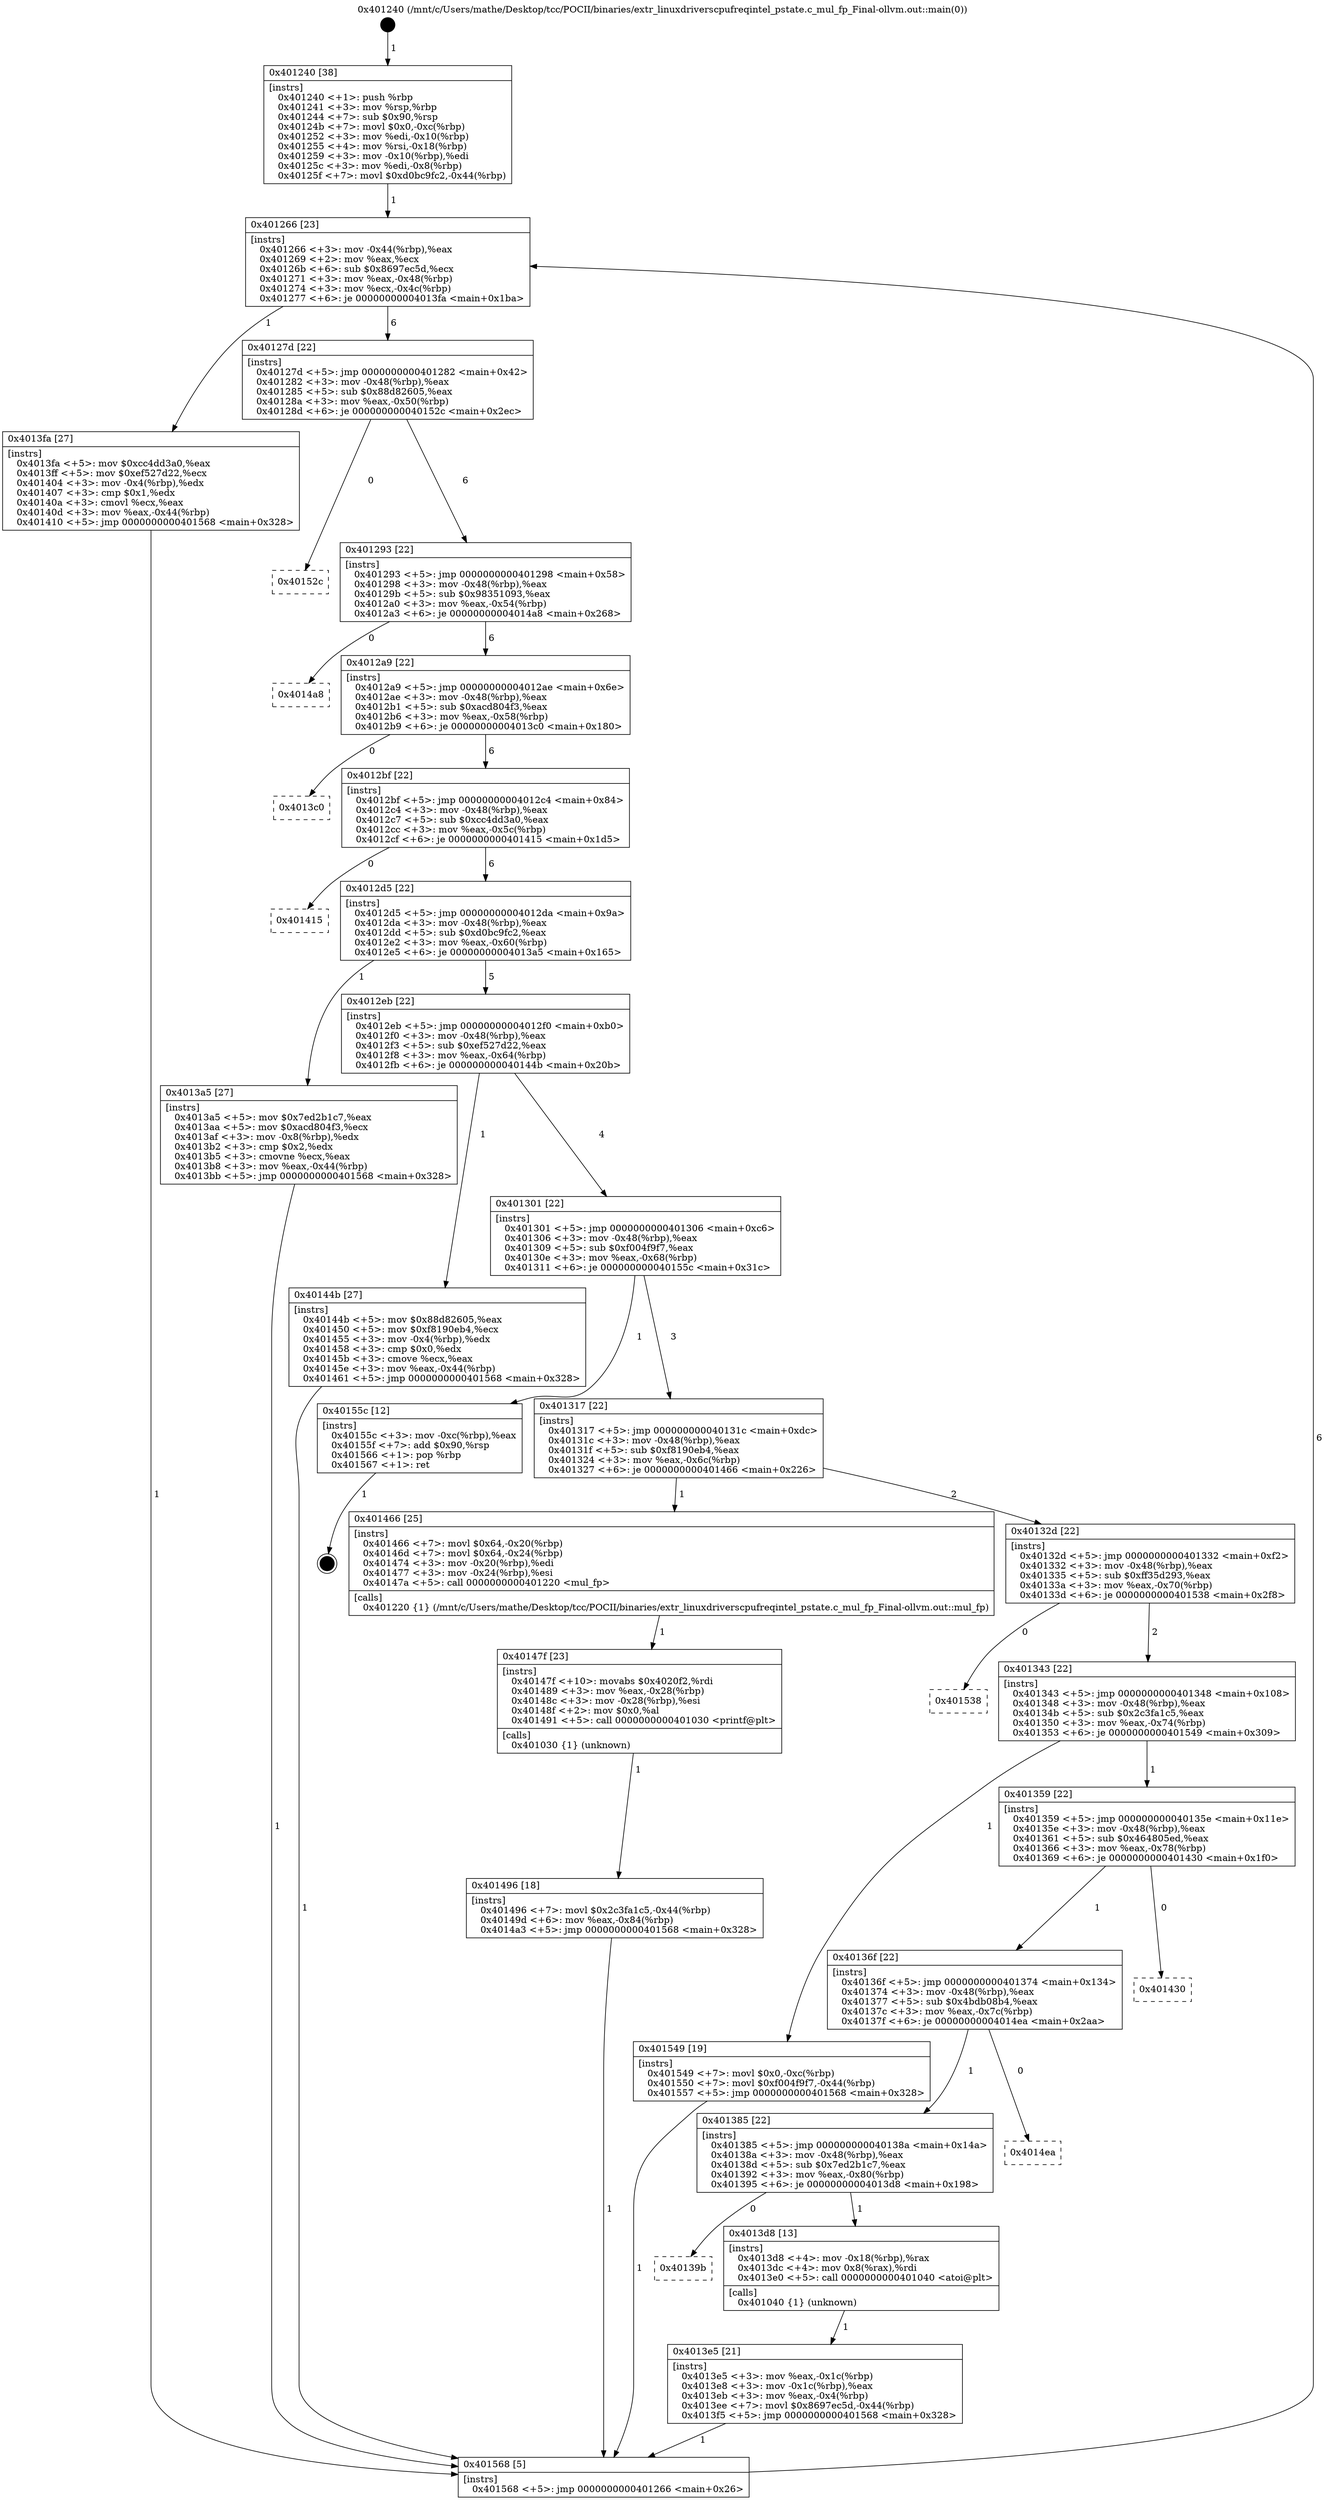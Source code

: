 digraph "0x401240" {
  label = "0x401240 (/mnt/c/Users/mathe/Desktop/tcc/POCII/binaries/extr_linuxdriverscpufreqintel_pstate.c_mul_fp_Final-ollvm.out::main(0))"
  labelloc = "t"
  node[shape=record]

  Entry [label="",width=0.3,height=0.3,shape=circle,fillcolor=black,style=filled]
  "0x401266" [label="{
     0x401266 [23]\l
     | [instrs]\l
     &nbsp;&nbsp;0x401266 \<+3\>: mov -0x44(%rbp),%eax\l
     &nbsp;&nbsp;0x401269 \<+2\>: mov %eax,%ecx\l
     &nbsp;&nbsp;0x40126b \<+6\>: sub $0x8697ec5d,%ecx\l
     &nbsp;&nbsp;0x401271 \<+3\>: mov %eax,-0x48(%rbp)\l
     &nbsp;&nbsp;0x401274 \<+3\>: mov %ecx,-0x4c(%rbp)\l
     &nbsp;&nbsp;0x401277 \<+6\>: je 00000000004013fa \<main+0x1ba\>\l
  }"]
  "0x4013fa" [label="{
     0x4013fa [27]\l
     | [instrs]\l
     &nbsp;&nbsp;0x4013fa \<+5\>: mov $0xcc4dd3a0,%eax\l
     &nbsp;&nbsp;0x4013ff \<+5\>: mov $0xef527d22,%ecx\l
     &nbsp;&nbsp;0x401404 \<+3\>: mov -0x4(%rbp),%edx\l
     &nbsp;&nbsp;0x401407 \<+3\>: cmp $0x1,%edx\l
     &nbsp;&nbsp;0x40140a \<+3\>: cmovl %ecx,%eax\l
     &nbsp;&nbsp;0x40140d \<+3\>: mov %eax,-0x44(%rbp)\l
     &nbsp;&nbsp;0x401410 \<+5\>: jmp 0000000000401568 \<main+0x328\>\l
  }"]
  "0x40127d" [label="{
     0x40127d [22]\l
     | [instrs]\l
     &nbsp;&nbsp;0x40127d \<+5\>: jmp 0000000000401282 \<main+0x42\>\l
     &nbsp;&nbsp;0x401282 \<+3\>: mov -0x48(%rbp),%eax\l
     &nbsp;&nbsp;0x401285 \<+5\>: sub $0x88d82605,%eax\l
     &nbsp;&nbsp;0x40128a \<+3\>: mov %eax,-0x50(%rbp)\l
     &nbsp;&nbsp;0x40128d \<+6\>: je 000000000040152c \<main+0x2ec\>\l
  }"]
  Exit [label="",width=0.3,height=0.3,shape=circle,fillcolor=black,style=filled,peripheries=2]
  "0x40152c" [label="{
     0x40152c\l
  }", style=dashed]
  "0x401293" [label="{
     0x401293 [22]\l
     | [instrs]\l
     &nbsp;&nbsp;0x401293 \<+5\>: jmp 0000000000401298 \<main+0x58\>\l
     &nbsp;&nbsp;0x401298 \<+3\>: mov -0x48(%rbp),%eax\l
     &nbsp;&nbsp;0x40129b \<+5\>: sub $0x98351093,%eax\l
     &nbsp;&nbsp;0x4012a0 \<+3\>: mov %eax,-0x54(%rbp)\l
     &nbsp;&nbsp;0x4012a3 \<+6\>: je 00000000004014a8 \<main+0x268\>\l
  }"]
  "0x401496" [label="{
     0x401496 [18]\l
     | [instrs]\l
     &nbsp;&nbsp;0x401496 \<+7\>: movl $0x2c3fa1c5,-0x44(%rbp)\l
     &nbsp;&nbsp;0x40149d \<+6\>: mov %eax,-0x84(%rbp)\l
     &nbsp;&nbsp;0x4014a3 \<+5\>: jmp 0000000000401568 \<main+0x328\>\l
  }"]
  "0x4014a8" [label="{
     0x4014a8\l
  }", style=dashed]
  "0x4012a9" [label="{
     0x4012a9 [22]\l
     | [instrs]\l
     &nbsp;&nbsp;0x4012a9 \<+5\>: jmp 00000000004012ae \<main+0x6e\>\l
     &nbsp;&nbsp;0x4012ae \<+3\>: mov -0x48(%rbp),%eax\l
     &nbsp;&nbsp;0x4012b1 \<+5\>: sub $0xacd804f3,%eax\l
     &nbsp;&nbsp;0x4012b6 \<+3\>: mov %eax,-0x58(%rbp)\l
     &nbsp;&nbsp;0x4012b9 \<+6\>: je 00000000004013c0 \<main+0x180\>\l
  }"]
  "0x40147f" [label="{
     0x40147f [23]\l
     | [instrs]\l
     &nbsp;&nbsp;0x40147f \<+10\>: movabs $0x4020f2,%rdi\l
     &nbsp;&nbsp;0x401489 \<+3\>: mov %eax,-0x28(%rbp)\l
     &nbsp;&nbsp;0x40148c \<+3\>: mov -0x28(%rbp),%esi\l
     &nbsp;&nbsp;0x40148f \<+2\>: mov $0x0,%al\l
     &nbsp;&nbsp;0x401491 \<+5\>: call 0000000000401030 \<printf@plt\>\l
     | [calls]\l
     &nbsp;&nbsp;0x401030 \{1\} (unknown)\l
  }"]
  "0x4013c0" [label="{
     0x4013c0\l
  }", style=dashed]
  "0x4012bf" [label="{
     0x4012bf [22]\l
     | [instrs]\l
     &nbsp;&nbsp;0x4012bf \<+5\>: jmp 00000000004012c4 \<main+0x84\>\l
     &nbsp;&nbsp;0x4012c4 \<+3\>: mov -0x48(%rbp),%eax\l
     &nbsp;&nbsp;0x4012c7 \<+5\>: sub $0xcc4dd3a0,%eax\l
     &nbsp;&nbsp;0x4012cc \<+3\>: mov %eax,-0x5c(%rbp)\l
     &nbsp;&nbsp;0x4012cf \<+6\>: je 0000000000401415 \<main+0x1d5\>\l
  }"]
  "0x4013e5" [label="{
     0x4013e5 [21]\l
     | [instrs]\l
     &nbsp;&nbsp;0x4013e5 \<+3\>: mov %eax,-0x1c(%rbp)\l
     &nbsp;&nbsp;0x4013e8 \<+3\>: mov -0x1c(%rbp),%eax\l
     &nbsp;&nbsp;0x4013eb \<+3\>: mov %eax,-0x4(%rbp)\l
     &nbsp;&nbsp;0x4013ee \<+7\>: movl $0x8697ec5d,-0x44(%rbp)\l
     &nbsp;&nbsp;0x4013f5 \<+5\>: jmp 0000000000401568 \<main+0x328\>\l
  }"]
  "0x401415" [label="{
     0x401415\l
  }", style=dashed]
  "0x4012d5" [label="{
     0x4012d5 [22]\l
     | [instrs]\l
     &nbsp;&nbsp;0x4012d5 \<+5\>: jmp 00000000004012da \<main+0x9a\>\l
     &nbsp;&nbsp;0x4012da \<+3\>: mov -0x48(%rbp),%eax\l
     &nbsp;&nbsp;0x4012dd \<+5\>: sub $0xd0bc9fc2,%eax\l
     &nbsp;&nbsp;0x4012e2 \<+3\>: mov %eax,-0x60(%rbp)\l
     &nbsp;&nbsp;0x4012e5 \<+6\>: je 00000000004013a5 \<main+0x165\>\l
  }"]
  "0x40139b" [label="{
     0x40139b\l
  }", style=dashed]
  "0x4013a5" [label="{
     0x4013a5 [27]\l
     | [instrs]\l
     &nbsp;&nbsp;0x4013a5 \<+5\>: mov $0x7ed2b1c7,%eax\l
     &nbsp;&nbsp;0x4013aa \<+5\>: mov $0xacd804f3,%ecx\l
     &nbsp;&nbsp;0x4013af \<+3\>: mov -0x8(%rbp),%edx\l
     &nbsp;&nbsp;0x4013b2 \<+3\>: cmp $0x2,%edx\l
     &nbsp;&nbsp;0x4013b5 \<+3\>: cmovne %ecx,%eax\l
     &nbsp;&nbsp;0x4013b8 \<+3\>: mov %eax,-0x44(%rbp)\l
     &nbsp;&nbsp;0x4013bb \<+5\>: jmp 0000000000401568 \<main+0x328\>\l
  }"]
  "0x4012eb" [label="{
     0x4012eb [22]\l
     | [instrs]\l
     &nbsp;&nbsp;0x4012eb \<+5\>: jmp 00000000004012f0 \<main+0xb0\>\l
     &nbsp;&nbsp;0x4012f0 \<+3\>: mov -0x48(%rbp),%eax\l
     &nbsp;&nbsp;0x4012f3 \<+5\>: sub $0xef527d22,%eax\l
     &nbsp;&nbsp;0x4012f8 \<+3\>: mov %eax,-0x64(%rbp)\l
     &nbsp;&nbsp;0x4012fb \<+6\>: je 000000000040144b \<main+0x20b\>\l
  }"]
  "0x401568" [label="{
     0x401568 [5]\l
     | [instrs]\l
     &nbsp;&nbsp;0x401568 \<+5\>: jmp 0000000000401266 \<main+0x26\>\l
  }"]
  "0x401240" [label="{
     0x401240 [38]\l
     | [instrs]\l
     &nbsp;&nbsp;0x401240 \<+1\>: push %rbp\l
     &nbsp;&nbsp;0x401241 \<+3\>: mov %rsp,%rbp\l
     &nbsp;&nbsp;0x401244 \<+7\>: sub $0x90,%rsp\l
     &nbsp;&nbsp;0x40124b \<+7\>: movl $0x0,-0xc(%rbp)\l
     &nbsp;&nbsp;0x401252 \<+3\>: mov %edi,-0x10(%rbp)\l
     &nbsp;&nbsp;0x401255 \<+4\>: mov %rsi,-0x18(%rbp)\l
     &nbsp;&nbsp;0x401259 \<+3\>: mov -0x10(%rbp),%edi\l
     &nbsp;&nbsp;0x40125c \<+3\>: mov %edi,-0x8(%rbp)\l
     &nbsp;&nbsp;0x40125f \<+7\>: movl $0xd0bc9fc2,-0x44(%rbp)\l
  }"]
  "0x4013d8" [label="{
     0x4013d8 [13]\l
     | [instrs]\l
     &nbsp;&nbsp;0x4013d8 \<+4\>: mov -0x18(%rbp),%rax\l
     &nbsp;&nbsp;0x4013dc \<+4\>: mov 0x8(%rax),%rdi\l
     &nbsp;&nbsp;0x4013e0 \<+5\>: call 0000000000401040 \<atoi@plt\>\l
     | [calls]\l
     &nbsp;&nbsp;0x401040 \{1\} (unknown)\l
  }"]
  "0x40144b" [label="{
     0x40144b [27]\l
     | [instrs]\l
     &nbsp;&nbsp;0x40144b \<+5\>: mov $0x88d82605,%eax\l
     &nbsp;&nbsp;0x401450 \<+5\>: mov $0xf8190eb4,%ecx\l
     &nbsp;&nbsp;0x401455 \<+3\>: mov -0x4(%rbp),%edx\l
     &nbsp;&nbsp;0x401458 \<+3\>: cmp $0x0,%edx\l
     &nbsp;&nbsp;0x40145b \<+3\>: cmove %ecx,%eax\l
     &nbsp;&nbsp;0x40145e \<+3\>: mov %eax,-0x44(%rbp)\l
     &nbsp;&nbsp;0x401461 \<+5\>: jmp 0000000000401568 \<main+0x328\>\l
  }"]
  "0x401301" [label="{
     0x401301 [22]\l
     | [instrs]\l
     &nbsp;&nbsp;0x401301 \<+5\>: jmp 0000000000401306 \<main+0xc6\>\l
     &nbsp;&nbsp;0x401306 \<+3\>: mov -0x48(%rbp),%eax\l
     &nbsp;&nbsp;0x401309 \<+5\>: sub $0xf004f9f7,%eax\l
     &nbsp;&nbsp;0x40130e \<+3\>: mov %eax,-0x68(%rbp)\l
     &nbsp;&nbsp;0x401311 \<+6\>: je 000000000040155c \<main+0x31c\>\l
  }"]
  "0x401385" [label="{
     0x401385 [22]\l
     | [instrs]\l
     &nbsp;&nbsp;0x401385 \<+5\>: jmp 000000000040138a \<main+0x14a\>\l
     &nbsp;&nbsp;0x40138a \<+3\>: mov -0x48(%rbp),%eax\l
     &nbsp;&nbsp;0x40138d \<+5\>: sub $0x7ed2b1c7,%eax\l
     &nbsp;&nbsp;0x401392 \<+3\>: mov %eax,-0x80(%rbp)\l
     &nbsp;&nbsp;0x401395 \<+6\>: je 00000000004013d8 \<main+0x198\>\l
  }"]
  "0x40155c" [label="{
     0x40155c [12]\l
     | [instrs]\l
     &nbsp;&nbsp;0x40155c \<+3\>: mov -0xc(%rbp),%eax\l
     &nbsp;&nbsp;0x40155f \<+7\>: add $0x90,%rsp\l
     &nbsp;&nbsp;0x401566 \<+1\>: pop %rbp\l
     &nbsp;&nbsp;0x401567 \<+1\>: ret\l
  }"]
  "0x401317" [label="{
     0x401317 [22]\l
     | [instrs]\l
     &nbsp;&nbsp;0x401317 \<+5\>: jmp 000000000040131c \<main+0xdc\>\l
     &nbsp;&nbsp;0x40131c \<+3\>: mov -0x48(%rbp),%eax\l
     &nbsp;&nbsp;0x40131f \<+5\>: sub $0xf8190eb4,%eax\l
     &nbsp;&nbsp;0x401324 \<+3\>: mov %eax,-0x6c(%rbp)\l
     &nbsp;&nbsp;0x401327 \<+6\>: je 0000000000401466 \<main+0x226\>\l
  }"]
  "0x4014ea" [label="{
     0x4014ea\l
  }", style=dashed]
  "0x401466" [label="{
     0x401466 [25]\l
     | [instrs]\l
     &nbsp;&nbsp;0x401466 \<+7\>: movl $0x64,-0x20(%rbp)\l
     &nbsp;&nbsp;0x40146d \<+7\>: movl $0x64,-0x24(%rbp)\l
     &nbsp;&nbsp;0x401474 \<+3\>: mov -0x20(%rbp),%edi\l
     &nbsp;&nbsp;0x401477 \<+3\>: mov -0x24(%rbp),%esi\l
     &nbsp;&nbsp;0x40147a \<+5\>: call 0000000000401220 \<mul_fp\>\l
     | [calls]\l
     &nbsp;&nbsp;0x401220 \{1\} (/mnt/c/Users/mathe/Desktop/tcc/POCII/binaries/extr_linuxdriverscpufreqintel_pstate.c_mul_fp_Final-ollvm.out::mul_fp)\l
  }"]
  "0x40132d" [label="{
     0x40132d [22]\l
     | [instrs]\l
     &nbsp;&nbsp;0x40132d \<+5\>: jmp 0000000000401332 \<main+0xf2\>\l
     &nbsp;&nbsp;0x401332 \<+3\>: mov -0x48(%rbp),%eax\l
     &nbsp;&nbsp;0x401335 \<+5\>: sub $0xff35d293,%eax\l
     &nbsp;&nbsp;0x40133a \<+3\>: mov %eax,-0x70(%rbp)\l
     &nbsp;&nbsp;0x40133d \<+6\>: je 0000000000401538 \<main+0x2f8\>\l
  }"]
  "0x40136f" [label="{
     0x40136f [22]\l
     | [instrs]\l
     &nbsp;&nbsp;0x40136f \<+5\>: jmp 0000000000401374 \<main+0x134\>\l
     &nbsp;&nbsp;0x401374 \<+3\>: mov -0x48(%rbp),%eax\l
     &nbsp;&nbsp;0x401377 \<+5\>: sub $0x4bdb08b4,%eax\l
     &nbsp;&nbsp;0x40137c \<+3\>: mov %eax,-0x7c(%rbp)\l
     &nbsp;&nbsp;0x40137f \<+6\>: je 00000000004014ea \<main+0x2aa\>\l
  }"]
  "0x401538" [label="{
     0x401538\l
  }", style=dashed]
  "0x401343" [label="{
     0x401343 [22]\l
     | [instrs]\l
     &nbsp;&nbsp;0x401343 \<+5\>: jmp 0000000000401348 \<main+0x108\>\l
     &nbsp;&nbsp;0x401348 \<+3\>: mov -0x48(%rbp),%eax\l
     &nbsp;&nbsp;0x40134b \<+5\>: sub $0x2c3fa1c5,%eax\l
     &nbsp;&nbsp;0x401350 \<+3\>: mov %eax,-0x74(%rbp)\l
     &nbsp;&nbsp;0x401353 \<+6\>: je 0000000000401549 \<main+0x309\>\l
  }"]
  "0x401430" [label="{
     0x401430\l
  }", style=dashed]
  "0x401549" [label="{
     0x401549 [19]\l
     | [instrs]\l
     &nbsp;&nbsp;0x401549 \<+7\>: movl $0x0,-0xc(%rbp)\l
     &nbsp;&nbsp;0x401550 \<+7\>: movl $0xf004f9f7,-0x44(%rbp)\l
     &nbsp;&nbsp;0x401557 \<+5\>: jmp 0000000000401568 \<main+0x328\>\l
  }"]
  "0x401359" [label="{
     0x401359 [22]\l
     | [instrs]\l
     &nbsp;&nbsp;0x401359 \<+5\>: jmp 000000000040135e \<main+0x11e\>\l
     &nbsp;&nbsp;0x40135e \<+3\>: mov -0x48(%rbp),%eax\l
     &nbsp;&nbsp;0x401361 \<+5\>: sub $0x464805ed,%eax\l
     &nbsp;&nbsp;0x401366 \<+3\>: mov %eax,-0x78(%rbp)\l
     &nbsp;&nbsp;0x401369 \<+6\>: je 0000000000401430 \<main+0x1f0\>\l
  }"]
  Entry -> "0x401240" [label=" 1"]
  "0x401266" -> "0x4013fa" [label=" 1"]
  "0x401266" -> "0x40127d" [label=" 6"]
  "0x40155c" -> Exit [label=" 1"]
  "0x40127d" -> "0x40152c" [label=" 0"]
  "0x40127d" -> "0x401293" [label=" 6"]
  "0x401549" -> "0x401568" [label=" 1"]
  "0x401293" -> "0x4014a8" [label=" 0"]
  "0x401293" -> "0x4012a9" [label=" 6"]
  "0x401496" -> "0x401568" [label=" 1"]
  "0x4012a9" -> "0x4013c0" [label=" 0"]
  "0x4012a9" -> "0x4012bf" [label=" 6"]
  "0x40147f" -> "0x401496" [label=" 1"]
  "0x4012bf" -> "0x401415" [label=" 0"]
  "0x4012bf" -> "0x4012d5" [label=" 6"]
  "0x401466" -> "0x40147f" [label=" 1"]
  "0x4012d5" -> "0x4013a5" [label=" 1"]
  "0x4012d5" -> "0x4012eb" [label=" 5"]
  "0x4013a5" -> "0x401568" [label=" 1"]
  "0x401240" -> "0x401266" [label=" 1"]
  "0x401568" -> "0x401266" [label=" 6"]
  "0x40144b" -> "0x401568" [label=" 1"]
  "0x4012eb" -> "0x40144b" [label=" 1"]
  "0x4012eb" -> "0x401301" [label=" 4"]
  "0x4013fa" -> "0x401568" [label=" 1"]
  "0x401301" -> "0x40155c" [label=" 1"]
  "0x401301" -> "0x401317" [label=" 3"]
  "0x4013d8" -> "0x4013e5" [label=" 1"]
  "0x401317" -> "0x401466" [label=" 1"]
  "0x401317" -> "0x40132d" [label=" 2"]
  "0x401385" -> "0x40139b" [label=" 0"]
  "0x40132d" -> "0x401538" [label=" 0"]
  "0x40132d" -> "0x401343" [label=" 2"]
  "0x4013e5" -> "0x401568" [label=" 1"]
  "0x401343" -> "0x401549" [label=" 1"]
  "0x401343" -> "0x401359" [label=" 1"]
  "0x40136f" -> "0x401385" [label=" 1"]
  "0x401359" -> "0x401430" [label=" 0"]
  "0x401359" -> "0x40136f" [label=" 1"]
  "0x401385" -> "0x4013d8" [label=" 1"]
  "0x40136f" -> "0x4014ea" [label=" 0"]
}
